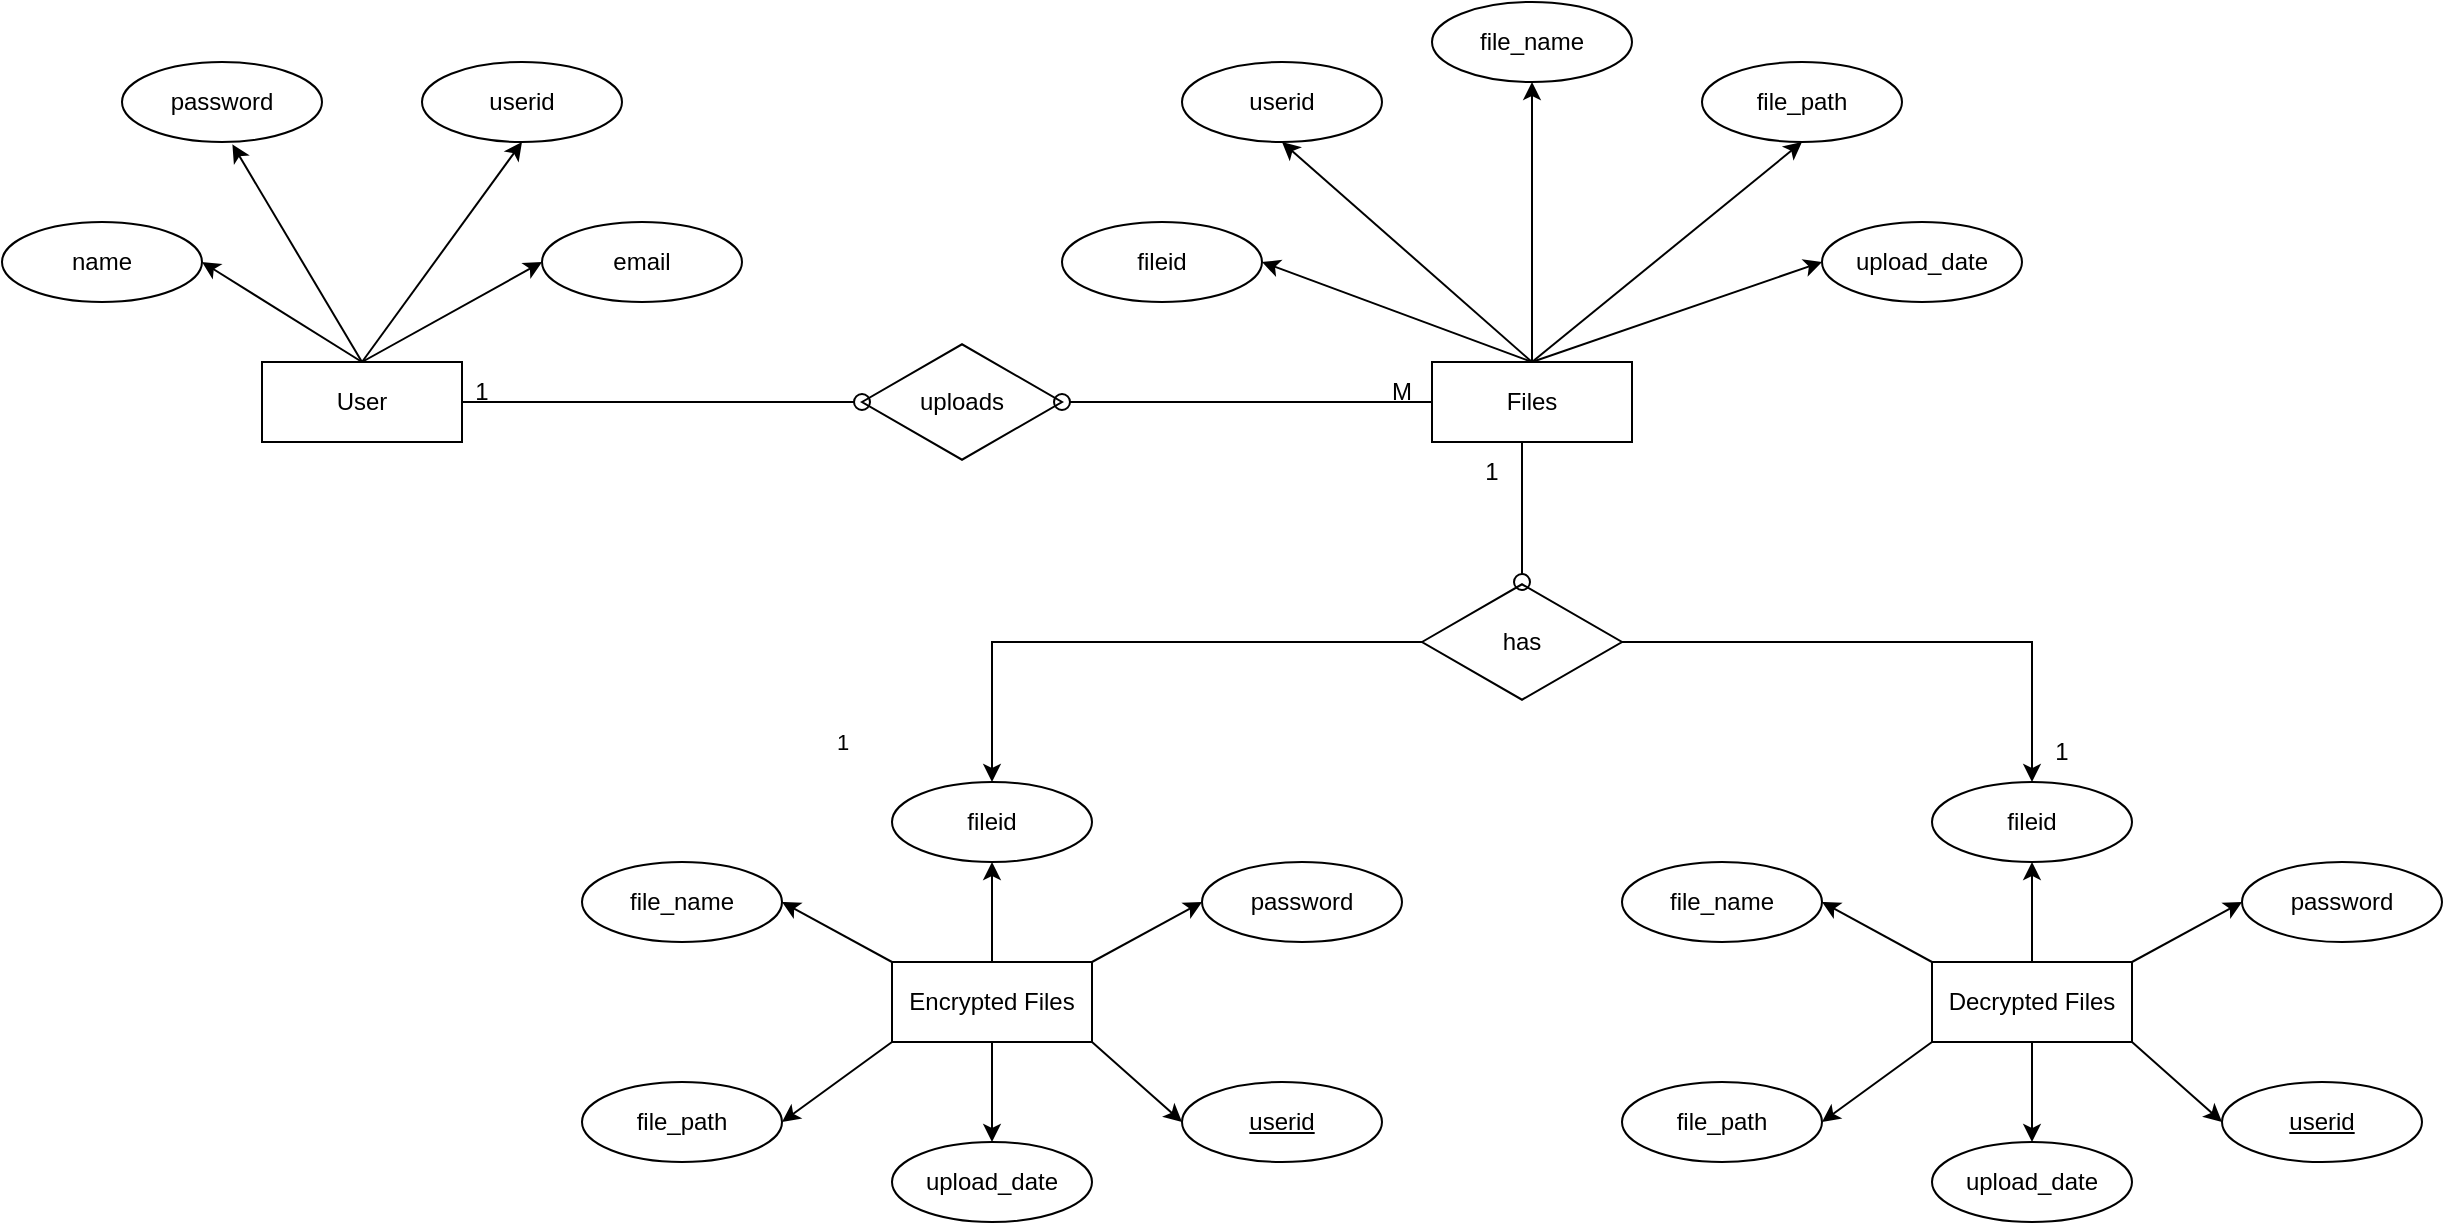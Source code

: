 <mxfile version="24.2.1" type="device">
  <diagram name="Page-1" id="VBhBgLYZ8UtNvQvZxtnj">
    <mxGraphModel dx="5454" dy="2552" grid="1" gridSize="10" guides="1" tooltips="1" connect="1" arrows="1" fold="1" page="1" pageScale="1" pageWidth="850" pageHeight="1100" math="0" shadow="0">
      <root>
        <mxCell id="0" />
        <mxCell id="1" parent="0" />
        <mxCell id="knR7DKbNkxC3ffFZfM3c-89" value="" style="group" vertex="1" connectable="0" parent="1">
          <mxGeometry x="-185" y="270" width="1220" height="590" as="geometry" />
        </mxCell>
        <mxCell id="knR7DKbNkxC3ffFZfM3c-1" value="User" style="rounded=0;whiteSpace=wrap;html=1;" vertex="1" parent="knR7DKbNkxC3ffFZfM3c-89">
          <mxGeometry x="130" y="160" width="100" height="40" as="geometry" />
        </mxCell>
        <mxCell id="knR7DKbNkxC3ffFZfM3c-2" value="userid" style="ellipse;whiteSpace=wrap;html=1;" vertex="1" parent="knR7DKbNkxC3ffFZfM3c-89">
          <mxGeometry x="210" y="10" width="100" height="40" as="geometry" />
        </mxCell>
        <mxCell id="knR7DKbNkxC3ffFZfM3c-4" value="name" style="ellipse;whiteSpace=wrap;html=1;" vertex="1" parent="knR7DKbNkxC3ffFZfM3c-89">
          <mxGeometry y="90" width="100" height="40" as="geometry" />
        </mxCell>
        <mxCell id="knR7DKbNkxC3ffFZfM3c-5" value="email" style="ellipse;whiteSpace=wrap;html=1;" vertex="1" parent="knR7DKbNkxC3ffFZfM3c-89">
          <mxGeometry x="270" y="90" width="100" height="40" as="geometry" />
        </mxCell>
        <mxCell id="knR7DKbNkxC3ffFZfM3c-6" value="password" style="ellipse;whiteSpace=wrap;html=1;" vertex="1" parent="knR7DKbNkxC3ffFZfM3c-89">
          <mxGeometry x="60" y="10" width="100" height="40" as="geometry" />
        </mxCell>
        <mxCell id="knR7DKbNkxC3ffFZfM3c-11" value="" style="endArrow=classic;html=1;rounded=0;exitX=0.5;exitY=0;exitDx=0;exitDy=0;entryX=0;entryY=0.5;entryDx=0;entryDy=0;" edge="1" parent="knR7DKbNkxC3ffFZfM3c-89" source="knR7DKbNkxC3ffFZfM3c-1" target="knR7DKbNkxC3ffFZfM3c-5">
          <mxGeometry width="50" height="50" relative="1" as="geometry">
            <mxPoint x="210" y="150" as="sourcePoint" />
            <mxPoint x="260" y="100" as="targetPoint" />
          </mxGeometry>
        </mxCell>
        <mxCell id="knR7DKbNkxC3ffFZfM3c-12" value="" style="endArrow=classic;html=1;rounded=0;entryX=0.5;entryY=1;entryDx=0;entryDy=0;exitX=0.5;exitY=0;exitDx=0;exitDy=0;" edge="1" parent="knR7DKbNkxC3ffFZfM3c-89" source="knR7DKbNkxC3ffFZfM3c-1" target="knR7DKbNkxC3ffFZfM3c-2">
          <mxGeometry width="50" height="50" relative="1" as="geometry">
            <mxPoint x="210" y="210" as="sourcePoint" />
            <mxPoint x="260" y="160" as="targetPoint" />
          </mxGeometry>
        </mxCell>
        <mxCell id="knR7DKbNkxC3ffFZfM3c-13" value="" style="endArrow=classic;html=1;rounded=0;exitX=0.5;exitY=0;exitDx=0;exitDy=0;entryX=0.552;entryY=1.029;entryDx=0;entryDy=0;entryPerimeter=0;" edge="1" parent="knR7DKbNkxC3ffFZfM3c-89" source="knR7DKbNkxC3ffFZfM3c-1" target="knR7DKbNkxC3ffFZfM3c-6">
          <mxGeometry width="50" height="50" relative="1" as="geometry">
            <mxPoint x="210" y="210" as="sourcePoint" />
            <mxPoint x="260" y="160" as="targetPoint" />
          </mxGeometry>
        </mxCell>
        <mxCell id="knR7DKbNkxC3ffFZfM3c-14" value="" style="endArrow=classic;html=1;rounded=0;exitX=0.5;exitY=0;exitDx=0;exitDy=0;entryX=1;entryY=0.5;entryDx=0;entryDy=0;" edge="1" parent="knR7DKbNkxC3ffFZfM3c-89" source="knR7DKbNkxC3ffFZfM3c-1" target="knR7DKbNkxC3ffFZfM3c-4">
          <mxGeometry width="50" height="50" relative="1" as="geometry">
            <mxPoint x="210" y="210" as="sourcePoint" />
            <mxPoint x="260" y="160" as="targetPoint" />
          </mxGeometry>
        </mxCell>
        <mxCell id="knR7DKbNkxC3ffFZfM3c-33" value="uploads" style="html=1;whiteSpace=wrap;aspect=fixed;shape=isoRectangle;" vertex="1" parent="knR7DKbNkxC3ffFZfM3c-89">
          <mxGeometry x="430" y="150" width="100" height="60" as="geometry" />
        </mxCell>
        <mxCell id="knR7DKbNkxC3ffFZfM3c-38" value="" style="html=1;verticalAlign=bottom;labelBackgroundColor=none;endArrow=oval;endFill=0;endSize=8;rounded=0;exitX=1;exitY=0.5;exitDx=0;exitDy=0;" edge="1" parent="knR7DKbNkxC3ffFZfM3c-89" source="knR7DKbNkxC3ffFZfM3c-1">
          <mxGeometry width="160" relative="1" as="geometry">
            <mxPoint x="430" y="340" as="sourcePoint" />
            <mxPoint x="430" y="180" as="targetPoint" />
          </mxGeometry>
        </mxCell>
        <mxCell id="knR7DKbNkxC3ffFZfM3c-40" value="" style="html=1;verticalAlign=bottom;labelBackgroundColor=none;endArrow=oval;endFill=0;endSize=8;rounded=0;exitX=0;exitY=0.5;exitDx=0;exitDy=0;spacingRight=260;" edge="1" parent="knR7DKbNkxC3ffFZfM3c-89" source="knR7DKbNkxC3ffFZfM3c-16">
          <mxGeometry width="160" relative="1" as="geometry">
            <mxPoint x="430" y="340" as="sourcePoint" />
            <mxPoint x="530" y="180" as="targetPoint" />
          </mxGeometry>
        </mxCell>
        <mxCell id="knR7DKbNkxC3ffFZfM3c-31" value="" style="group" vertex="1" connectable="0" parent="knR7DKbNkxC3ffFZfM3c-89">
          <mxGeometry x="565" width="430" height="200" as="geometry" />
        </mxCell>
        <mxCell id="knR7DKbNkxC3ffFZfM3c-16" value="Files" style="rounded=0;whiteSpace=wrap;html=1;" vertex="1" parent="knR7DKbNkxC3ffFZfM3c-31">
          <mxGeometry x="150" y="160" width="100" height="40" as="geometry" />
        </mxCell>
        <mxCell id="knR7DKbNkxC3ffFZfM3c-19" value="fileid" style="ellipse;whiteSpace=wrap;html=1;" vertex="1" parent="knR7DKbNkxC3ffFZfM3c-31">
          <mxGeometry x="-35" y="90" width="100" height="40" as="geometry" />
        </mxCell>
        <mxCell id="knR7DKbNkxC3ffFZfM3c-20" value="userid" style="ellipse;whiteSpace=wrap;html=1;" vertex="1" parent="knR7DKbNkxC3ffFZfM3c-31">
          <mxGeometry x="25" y="10" width="100" height="40" as="geometry" />
        </mxCell>
        <mxCell id="knR7DKbNkxC3ffFZfM3c-22" value="file_path" style="ellipse;whiteSpace=wrap;html=1;" vertex="1" parent="knR7DKbNkxC3ffFZfM3c-31">
          <mxGeometry x="285" y="10" width="100" height="40" as="geometry" />
        </mxCell>
        <mxCell id="knR7DKbNkxC3ffFZfM3c-23" value="upload_date" style="ellipse;whiteSpace=wrap;html=1;" vertex="1" parent="knR7DKbNkxC3ffFZfM3c-31">
          <mxGeometry x="345" y="90" width="100" height="40" as="geometry" />
        </mxCell>
        <mxCell id="knR7DKbNkxC3ffFZfM3c-24" value="" style="endArrow=classic;html=1;rounded=0;entryX=0;entryY=0.5;entryDx=0;entryDy=0;" edge="1" parent="knR7DKbNkxC3ffFZfM3c-31" target="knR7DKbNkxC3ffFZfM3c-23">
          <mxGeometry width="50" height="50" relative="1" as="geometry">
            <mxPoint x="200" y="160" as="sourcePoint" />
            <mxPoint x="200" y="170" as="targetPoint" />
          </mxGeometry>
        </mxCell>
        <mxCell id="knR7DKbNkxC3ffFZfM3c-25" value="" style="endArrow=classic;html=1;rounded=0;entryX=0.5;entryY=1;entryDx=0;entryDy=0;" edge="1" parent="knR7DKbNkxC3ffFZfM3c-31" target="knR7DKbNkxC3ffFZfM3c-22">
          <mxGeometry width="50" height="50" relative="1" as="geometry">
            <mxPoint x="200" y="160" as="sourcePoint" />
            <mxPoint x="200" y="170" as="targetPoint" />
          </mxGeometry>
        </mxCell>
        <mxCell id="knR7DKbNkxC3ffFZfM3c-27" value="" style="endArrow=classic;html=1;rounded=0;entryX=0.5;entryY=1;entryDx=0;entryDy=0;exitX=0.5;exitY=0;exitDx=0;exitDy=0;" edge="1" parent="knR7DKbNkxC3ffFZfM3c-31" source="knR7DKbNkxC3ffFZfM3c-16" target="knR7DKbNkxC3ffFZfM3c-20">
          <mxGeometry width="50" height="50" relative="1" as="geometry">
            <mxPoint x="150" y="220" as="sourcePoint" />
            <mxPoint x="200" y="170" as="targetPoint" />
          </mxGeometry>
        </mxCell>
        <mxCell id="knR7DKbNkxC3ffFZfM3c-28" value="" style="endArrow=classic;html=1;rounded=0;entryX=1;entryY=0.5;entryDx=0;entryDy=0;" edge="1" parent="knR7DKbNkxC3ffFZfM3c-31" target="knR7DKbNkxC3ffFZfM3c-19">
          <mxGeometry width="50" height="50" relative="1" as="geometry">
            <mxPoint x="200" y="160" as="sourcePoint" />
            <mxPoint x="100" y="100" as="targetPoint" />
          </mxGeometry>
        </mxCell>
        <mxCell id="knR7DKbNkxC3ffFZfM3c-21" value="file_name" style="ellipse;whiteSpace=wrap;html=1;" vertex="1" parent="knR7DKbNkxC3ffFZfM3c-31">
          <mxGeometry x="150" y="-20" width="100" height="40" as="geometry" />
        </mxCell>
        <mxCell id="knR7DKbNkxC3ffFZfM3c-26" value="" style="endArrow=classic;html=1;rounded=0;entryX=0.5;entryY=1;entryDx=0;entryDy=0;exitX=0.5;exitY=0;exitDx=0;exitDy=0;" edge="1" parent="knR7DKbNkxC3ffFZfM3c-31" source="knR7DKbNkxC3ffFZfM3c-16" target="knR7DKbNkxC3ffFZfM3c-21">
          <mxGeometry width="50" height="50" relative="1" as="geometry">
            <mxPoint x="155" y="220" as="sourcePoint" />
            <mxPoint x="205" y="170" as="targetPoint" />
          </mxGeometry>
        </mxCell>
        <mxCell id="knR7DKbNkxC3ffFZfM3c-78" value="M" style="text;html=1;align=center;verticalAlign=middle;whiteSpace=wrap;rounded=0;" vertex="1" parent="knR7DKbNkxC3ffFZfM3c-31">
          <mxGeometry x="105" y="160" width="60" height="30" as="geometry" />
        </mxCell>
        <mxCell id="knR7DKbNkxC3ffFZfM3c-74" style="edgeStyle=orthogonalEdgeStyle;rounded=0;orthogonalLoop=1;jettySize=auto;html=1;entryX=0.5;entryY=0;entryDx=0;entryDy=0;" edge="1" parent="knR7DKbNkxC3ffFZfM3c-89" source="knR7DKbNkxC3ffFZfM3c-49" target="knR7DKbNkxC3ffFZfM3c-42">
          <mxGeometry relative="1" as="geometry" />
        </mxCell>
        <mxCell id="knR7DKbNkxC3ffFZfM3c-75" style="edgeStyle=orthogonalEdgeStyle;rounded=0;orthogonalLoop=1;jettySize=auto;html=1;entryX=0.5;entryY=0;entryDx=0;entryDy=0;" edge="1" parent="knR7DKbNkxC3ffFZfM3c-89" source="knR7DKbNkxC3ffFZfM3c-49" target="knR7DKbNkxC3ffFZfM3c-63">
          <mxGeometry relative="1" as="geometry" />
        </mxCell>
        <mxCell id="knR7DKbNkxC3ffFZfM3c-49" value="has" style="html=1;whiteSpace=wrap;aspect=fixed;shape=isoRectangle;" vertex="1" parent="knR7DKbNkxC3ffFZfM3c-89">
          <mxGeometry x="710" y="270" width="100" height="60" as="geometry" />
        </mxCell>
        <mxCell id="knR7DKbNkxC3ffFZfM3c-50" value="" style="html=1;verticalAlign=bottom;labelBackgroundColor=none;endArrow=oval;endFill=0;endSize=8;rounded=0;exitX=0.75;exitY=0;exitDx=0;exitDy=0;spacingRight=260;" edge="1" parent="knR7DKbNkxC3ffFZfM3c-89" source="knR7DKbNkxC3ffFZfM3c-80">
          <mxGeometry width="160" relative="1" as="geometry">
            <mxPoint x="710" y="250" as="sourcePoint" />
            <mxPoint x="760" y="270" as="targetPoint" />
          </mxGeometry>
        </mxCell>
        <mxCell id="knR7DKbNkxC3ffFZfM3c-83" value="1" style="edgeLabel;html=1;align=center;verticalAlign=middle;resizable=1;points=[];movable=1;rotatable=1;deletable=1;editable=1;locked=0;connectable=1;" vertex="1" connectable="0" parent="knR7DKbNkxC3ffFZfM3c-50">
          <mxGeometry x="-0.483" relative="1" as="geometry">
            <mxPoint x="-340" y="132" as="offset" />
          </mxGeometry>
        </mxCell>
        <mxCell id="knR7DKbNkxC3ffFZfM3c-77" value="1" style="text;html=1;align=center;verticalAlign=middle;whiteSpace=wrap;rounded=0;" vertex="1" parent="knR7DKbNkxC3ffFZfM3c-89">
          <mxGeometry x="210" y="160" width="60" height="30" as="geometry" />
        </mxCell>
        <mxCell id="knR7DKbNkxC3ffFZfM3c-80" value="1" style="text;html=1;align=center;verticalAlign=middle;whiteSpace=wrap;rounded=0;" vertex="1" parent="knR7DKbNkxC3ffFZfM3c-89">
          <mxGeometry x="715" y="200" width="60" height="30" as="geometry" />
        </mxCell>
        <mxCell id="knR7DKbNkxC3ffFZfM3c-82" value="" style="html=1;verticalAlign=bottom;labelBackgroundColor=none;endArrow=oval;endFill=0;endSize=8;rounded=0;exitX=0.459;exitY=1.013;exitDx=0;exitDy=0;spacingRight=260;exitPerimeter=0;" edge="1" parent="knR7DKbNkxC3ffFZfM3c-89" source="knR7DKbNkxC3ffFZfM3c-16" target="knR7DKbNkxC3ffFZfM3c-80">
          <mxGeometry width="160" relative="1" as="geometry">
            <mxPoint x="961" y="511" as="sourcePoint" />
            <mxPoint x="960" y="580" as="targetPoint" />
          </mxGeometry>
        </mxCell>
        <mxCell id="knR7DKbNkxC3ffFZfM3c-88" value="" style="group" vertex="1" connectable="0" parent="knR7DKbNkxC3ffFZfM3c-89">
          <mxGeometry x="810" y="340" width="410" height="250" as="geometry" />
        </mxCell>
        <mxCell id="knR7DKbNkxC3ffFZfM3c-79" value="1" style="text;html=1;align=center;verticalAlign=middle;whiteSpace=wrap;rounded=0;container=0;" vertex="1" parent="knR7DKbNkxC3ffFZfM3c-88">
          <mxGeometry x="210" width="20" height="30" as="geometry" />
        </mxCell>
        <mxCell id="knR7DKbNkxC3ffFZfM3c-60" style="edgeStyle=orthogonalEdgeStyle;rounded=0;orthogonalLoop=1;jettySize=auto;html=1;entryX=0.5;entryY=0;entryDx=0;entryDy=0;" edge="1" parent="knR7DKbNkxC3ffFZfM3c-88" source="knR7DKbNkxC3ffFZfM3c-61" target="knR7DKbNkxC3ffFZfM3c-65">
          <mxGeometry relative="1" as="geometry" />
        </mxCell>
        <mxCell id="knR7DKbNkxC3ffFZfM3c-61" value="Decrypted Files" style="whiteSpace=wrap;html=1;align=center;container=0;" vertex="1" parent="knR7DKbNkxC3ffFZfM3c-88">
          <mxGeometry x="155" y="120" width="100" height="40" as="geometry" />
        </mxCell>
        <mxCell id="knR7DKbNkxC3ffFZfM3c-62" value="file_name" style="ellipse;whiteSpace=wrap;html=1;align=center;container=0;" vertex="1" parent="knR7DKbNkxC3ffFZfM3c-88">
          <mxGeometry y="70" width="100" height="40" as="geometry" />
        </mxCell>
        <mxCell id="knR7DKbNkxC3ffFZfM3c-63" value="fileid" style="ellipse;whiteSpace=wrap;html=1;align=center;container=0;" vertex="1" parent="knR7DKbNkxC3ffFZfM3c-88">
          <mxGeometry x="155" y="30" width="100" height="40" as="geometry" />
        </mxCell>
        <mxCell id="knR7DKbNkxC3ffFZfM3c-64" value="userid" style="ellipse;whiteSpace=wrap;html=1;align=center;fontStyle=4;container=0;" vertex="1" parent="knR7DKbNkxC3ffFZfM3c-88">
          <mxGeometry x="300" y="180" width="100" height="40" as="geometry" />
        </mxCell>
        <mxCell id="knR7DKbNkxC3ffFZfM3c-65" value="upload_date" style="ellipse;whiteSpace=wrap;html=1;align=center;container=0;" vertex="1" parent="knR7DKbNkxC3ffFZfM3c-88">
          <mxGeometry x="155" y="210" width="100" height="40" as="geometry" />
        </mxCell>
        <mxCell id="knR7DKbNkxC3ffFZfM3c-66" value="password" style="ellipse;whiteSpace=wrap;html=1;align=center;container=0;" vertex="1" parent="knR7DKbNkxC3ffFZfM3c-88">
          <mxGeometry x="310" y="70" width="100" height="40" as="geometry" />
        </mxCell>
        <mxCell id="knR7DKbNkxC3ffFZfM3c-67" value="file_path" style="ellipse;whiteSpace=wrap;html=1;align=center;container=0;" vertex="1" parent="knR7DKbNkxC3ffFZfM3c-88">
          <mxGeometry y="180" width="100" height="40" as="geometry" />
        </mxCell>
        <mxCell id="knR7DKbNkxC3ffFZfM3c-68" value="" style="endArrow=classic;html=1;rounded=0;entryX=0.5;entryY=1;entryDx=0;entryDy=0;exitX=0.5;exitY=0;exitDx=0;exitDy=0;" edge="1" parent="knR7DKbNkxC3ffFZfM3c-88" source="knR7DKbNkxC3ffFZfM3c-61" target="knR7DKbNkxC3ffFZfM3c-63">
          <mxGeometry width="50" height="50" relative="1" as="geometry">
            <mxPoint x="440" y="-10" as="sourcePoint" />
            <mxPoint x="490" y="-60" as="targetPoint" />
          </mxGeometry>
        </mxCell>
        <mxCell id="knR7DKbNkxC3ffFZfM3c-69" value="" style="endArrow=classic;html=1;rounded=0;entryX=0;entryY=0.5;entryDx=0;entryDy=0;exitX=1;exitY=0;exitDx=0;exitDy=0;" edge="1" parent="knR7DKbNkxC3ffFZfM3c-88" source="knR7DKbNkxC3ffFZfM3c-61" target="knR7DKbNkxC3ffFZfM3c-66">
          <mxGeometry width="50" height="50" relative="1" as="geometry">
            <mxPoint x="260" y="140" as="sourcePoint" />
            <mxPoint x="280" y="100" as="targetPoint" />
          </mxGeometry>
        </mxCell>
        <mxCell id="knR7DKbNkxC3ffFZfM3c-70" value="" style="endArrow=classic;html=1;rounded=0;entryX=0;entryY=0.5;entryDx=0;entryDy=0;exitX=1;exitY=1;exitDx=0;exitDy=0;" edge="1" parent="knR7DKbNkxC3ffFZfM3c-88" source="knR7DKbNkxC3ffFZfM3c-61" target="knR7DKbNkxC3ffFZfM3c-64">
          <mxGeometry width="50" height="50" relative="1" as="geometry">
            <mxPoint x="230" y="150" as="sourcePoint" />
            <mxPoint x="280" y="100" as="targetPoint" />
          </mxGeometry>
        </mxCell>
        <mxCell id="knR7DKbNkxC3ffFZfM3c-71" value="" style="endArrow=classic;html=1;rounded=0;exitX=0;exitY=1;exitDx=0;exitDy=0;entryX=1;entryY=0.5;entryDx=0;entryDy=0;" edge="1" parent="knR7DKbNkxC3ffFZfM3c-88" source="knR7DKbNkxC3ffFZfM3c-61" target="knR7DKbNkxC3ffFZfM3c-67">
          <mxGeometry width="50" height="50" relative="1" as="geometry">
            <mxPoint x="160" y="180" as="sourcePoint" />
            <mxPoint x="210" y="130" as="targetPoint" />
          </mxGeometry>
        </mxCell>
        <mxCell id="knR7DKbNkxC3ffFZfM3c-72" value="" style="endArrow=classic;html=1;rounded=0;entryX=1;entryY=0.5;entryDx=0;entryDy=0;exitX=0;exitY=0;exitDx=0;exitDy=0;" edge="1" parent="knR7DKbNkxC3ffFZfM3c-88" source="knR7DKbNkxC3ffFZfM3c-61" target="knR7DKbNkxC3ffFZfM3c-62">
          <mxGeometry width="50" height="50" relative="1" as="geometry">
            <mxPoint x="150" y="120" as="sourcePoint" />
            <mxPoint x="220" y="280" as="targetPoint" />
          </mxGeometry>
        </mxCell>
        <mxCell id="knR7DKbNkxC3ffFZfM3c-58" value="" style="group;movable=1;resizable=1;rotatable=1;deletable=1;editable=1;locked=0;connectable=1;" vertex="1" connectable="0" parent="knR7DKbNkxC3ffFZfM3c-89">
          <mxGeometry x="290" y="370" width="410" height="220" as="geometry" />
        </mxCell>
        <mxCell id="knR7DKbNkxC3ffFZfM3c-54" style="edgeStyle=orthogonalEdgeStyle;rounded=0;orthogonalLoop=1;jettySize=auto;html=1;entryX=0.5;entryY=0;entryDx=0;entryDy=0;movable=1;resizable=1;rotatable=1;deletable=1;editable=1;locked=0;connectable=1;" edge="1" parent="knR7DKbNkxC3ffFZfM3c-58" source="knR7DKbNkxC3ffFZfM3c-29" target="knR7DKbNkxC3ffFZfM3c-44">
          <mxGeometry relative="1" as="geometry" />
        </mxCell>
        <mxCell id="knR7DKbNkxC3ffFZfM3c-29" value="Encrypted Files" style="whiteSpace=wrap;html=1;align=center;movable=1;resizable=1;rotatable=1;deletable=1;editable=1;locked=0;connectable=1;" vertex="1" parent="knR7DKbNkxC3ffFZfM3c-58">
          <mxGeometry x="155" y="90" width="100" height="40" as="geometry" />
        </mxCell>
        <mxCell id="knR7DKbNkxC3ffFZfM3c-30" value="file_name" style="ellipse;whiteSpace=wrap;html=1;align=center;movable=1;resizable=1;rotatable=1;deletable=1;editable=1;locked=0;connectable=1;" vertex="1" parent="knR7DKbNkxC3ffFZfM3c-58">
          <mxGeometry y="40" width="100" height="40" as="geometry" />
        </mxCell>
        <mxCell id="knR7DKbNkxC3ffFZfM3c-42" value="fileid" style="ellipse;whiteSpace=wrap;html=1;align=center;movable=1;resizable=1;rotatable=1;deletable=1;editable=1;locked=0;connectable=1;" vertex="1" parent="knR7DKbNkxC3ffFZfM3c-58">
          <mxGeometry x="155" width="100" height="40" as="geometry" />
        </mxCell>
        <mxCell id="knR7DKbNkxC3ffFZfM3c-43" value="userid" style="ellipse;whiteSpace=wrap;html=1;align=center;fontStyle=4;movable=1;resizable=1;rotatable=1;deletable=1;editable=1;locked=0;connectable=1;" vertex="1" parent="knR7DKbNkxC3ffFZfM3c-58">
          <mxGeometry x="300" y="150" width="100" height="40" as="geometry" />
        </mxCell>
        <mxCell id="knR7DKbNkxC3ffFZfM3c-44" value="upload_date" style="ellipse;whiteSpace=wrap;html=1;align=center;movable=1;resizable=1;rotatable=1;deletable=1;editable=1;locked=0;connectable=1;" vertex="1" parent="knR7DKbNkxC3ffFZfM3c-58">
          <mxGeometry x="155" y="180" width="100" height="40" as="geometry" />
        </mxCell>
        <mxCell id="knR7DKbNkxC3ffFZfM3c-45" value="password" style="ellipse;whiteSpace=wrap;html=1;align=center;movable=1;resizable=1;rotatable=1;deletable=1;editable=1;locked=0;connectable=1;" vertex="1" parent="knR7DKbNkxC3ffFZfM3c-58">
          <mxGeometry x="310" y="40" width="100" height="40" as="geometry" />
        </mxCell>
        <mxCell id="knR7DKbNkxC3ffFZfM3c-46" value="file_path" style="ellipse;whiteSpace=wrap;html=1;align=center;movable=1;resizable=1;rotatable=1;deletable=1;editable=1;locked=0;connectable=1;" vertex="1" parent="knR7DKbNkxC3ffFZfM3c-58">
          <mxGeometry y="150" width="100" height="40" as="geometry" />
        </mxCell>
        <mxCell id="knR7DKbNkxC3ffFZfM3c-51" value="" style="endArrow=classic;html=1;rounded=0;entryX=0.5;entryY=1;entryDx=0;entryDy=0;exitX=0.5;exitY=0;exitDx=0;exitDy=0;movable=1;resizable=1;rotatable=1;deletable=1;editable=1;locked=0;connectable=1;" edge="1" parent="knR7DKbNkxC3ffFZfM3c-58" source="knR7DKbNkxC3ffFZfM3c-29" target="knR7DKbNkxC3ffFZfM3c-42">
          <mxGeometry width="50" height="50" relative="1" as="geometry">
            <mxPoint x="440" y="-40" as="sourcePoint" />
            <mxPoint x="490" y="-90" as="targetPoint" />
          </mxGeometry>
        </mxCell>
        <mxCell id="knR7DKbNkxC3ffFZfM3c-52" value="" style="endArrow=classic;html=1;rounded=0;entryX=0;entryY=0.5;entryDx=0;entryDy=0;exitX=1;exitY=0;exitDx=0;exitDy=0;movable=1;resizable=1;rotatable=1;deletable=1;editable=1;locked=0;connectable=1;" edge="1" parent="knR7DKbNkxC3ffFZfM3c-58" source="knR7DKbNkxC3ffFZfM3c-29" target="knR7DKbNkxC3ffFZfM3c-45">
          <mxGeometry width="50" height="50" relative="1" as="geometry">
            <mxPoint x="260" y="110" as="sourcePoint" />
            <mxPoint x="280" y="70" as="targetPoint" />
          </mxGeometry>
        </mxCell>
        <mxCell id="knR7DKbNkxC3ffFZfM3c-53" value="" style="endArrow=classic;html=1;rounded=0;entryX=0;entryY=0.5;entryDx=0;entryDy=0;exitX=1;exitY=1;exitDx=0;exitDy=0;movable=1;resizable=1;rotatable=1;deletable=1;editable=1;locked=0;connectable=1;" edge="1" parent="knR7DKbNkxC3ffFZfM3c-58" source="knR7DKbNkxC3ffFZfM3c-29" target="knR7DKbNkxC3ffFZfM3c-43">
          <mxGeometry width="50" height="50" relative="1" as="geometry">
            <mxPoint x="230" y="120" as="sourcePoint" />
            <mxPoint x="280" y="70" as="targetPoint" />
          </mxGeometry>
        </mxCell>
        <mxCell id="knR7DKbNkxC3ffFZfM3c-56" value="" style="endArrow=classic;html=1;rounded=0;exitX=0;exitY=1;exitDx=0;exitDy=0;entryX=1;entryY=0.5;entryDx=0;entryDy=0;movable=1;resizable=1;rotatable=1;deletable=1;editable=1;locked=0;connectable=1;" edge="1" parent="knR7DKbNkxC3ffFZfM3c-58" source="knR7DKbNkxC3ffFZfM3c-29" target="knR7DKbNkxC3ffFZfM3c-46">
          <mxGeometry width="50" height="50" relative="1" as="geometry">
            <mxPoint x="160" y="150" as="sourcePoint" />
            <mxPoint x="210" y="100" as="targetPoint" />
          </mxGeometry>
        </mxCell>
        <mxCell id="knR7DKbNkxC3ffFZfM3c-57" value="" style="endArrow=classic;html=1;rounded=0;entryX=1;entryY=0.5;entryDx=0;entryDy=0;exitX=0;exitY=0;exitDx=0;exitDy=0;movable=1;resizable=1;rotatable=1;deletable=1;editable=1;locked=0;connectable=1;" edge="1" parent="knR7DKbNkxC3ffFZfM3c-58" source="knR7DKbNkxC3ffFZfM3c-29" target="knR7DKbNkxC3ffFZfM3c-30">
          <mxGeometry width="50" height="50" relative="1" as="geometry">
            <mxPoint x="150" y="90" as="sourcePoint" />
            <mxPoint x="220" y="250" as="targetPoint" />
          </mxGeometry>
        </mxCell>
      </root>
    </mxGraphModel>
  </diagram>
</mxfile>
